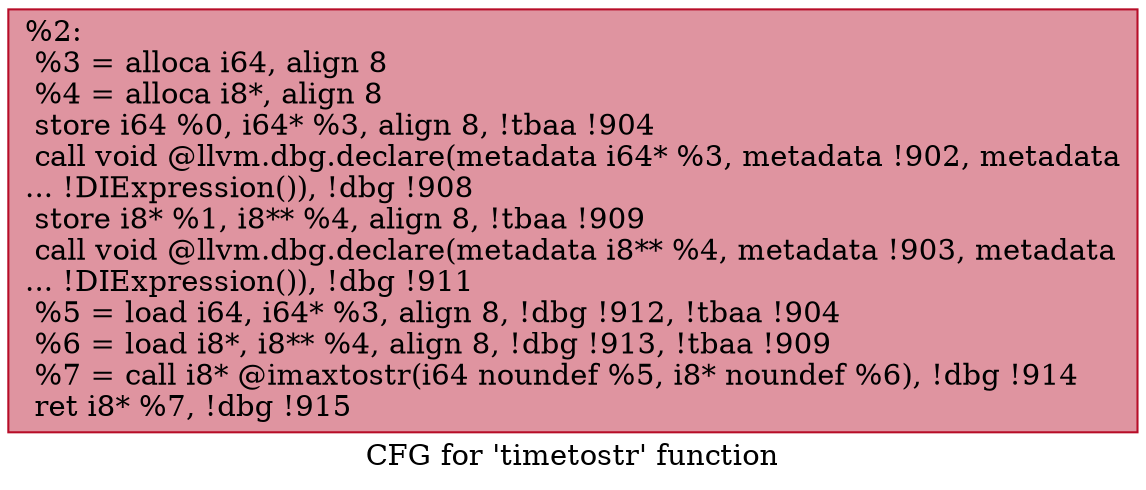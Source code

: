 digraph "CFG for 'timetostr' function" {
	label="CFG for 'timetostr' function";

	Node0x1d213c0 [shape=record,color="#b70d28ff", style=filled, fillcolor="#b70d2870",label="{%2:\l  %3 = alloca i64, align 8\l  %4 = alloca i8*, align 8\l  store i64 %0, i64* %3, align 8, !tbaa !904\l  call void @llvm.dbg.declare(metadata i64* %3, metadata !902, metadata\l... !DIExpression()), !dbg !908\l  store i8* %1, i8** %4, align 8, !tbaa !909\l  call void @llvm.dbg.declare(metadata i8** %4, metadata !903, metadata\l... !DIExpression()), !dbg !911\l  %5 = load i64, i64* %3, align 8, !dbg !912, !tbaa !904\l  %6 = load i8*, i8** %4, align 8, !dbg !913, !tbaa !909\l  %7 = call i8* @imaxtostr(i64 noundef %5, i8* noundef %6), !dbg !914\l  ret i8* %7, !dbg !915\l}"];
}
